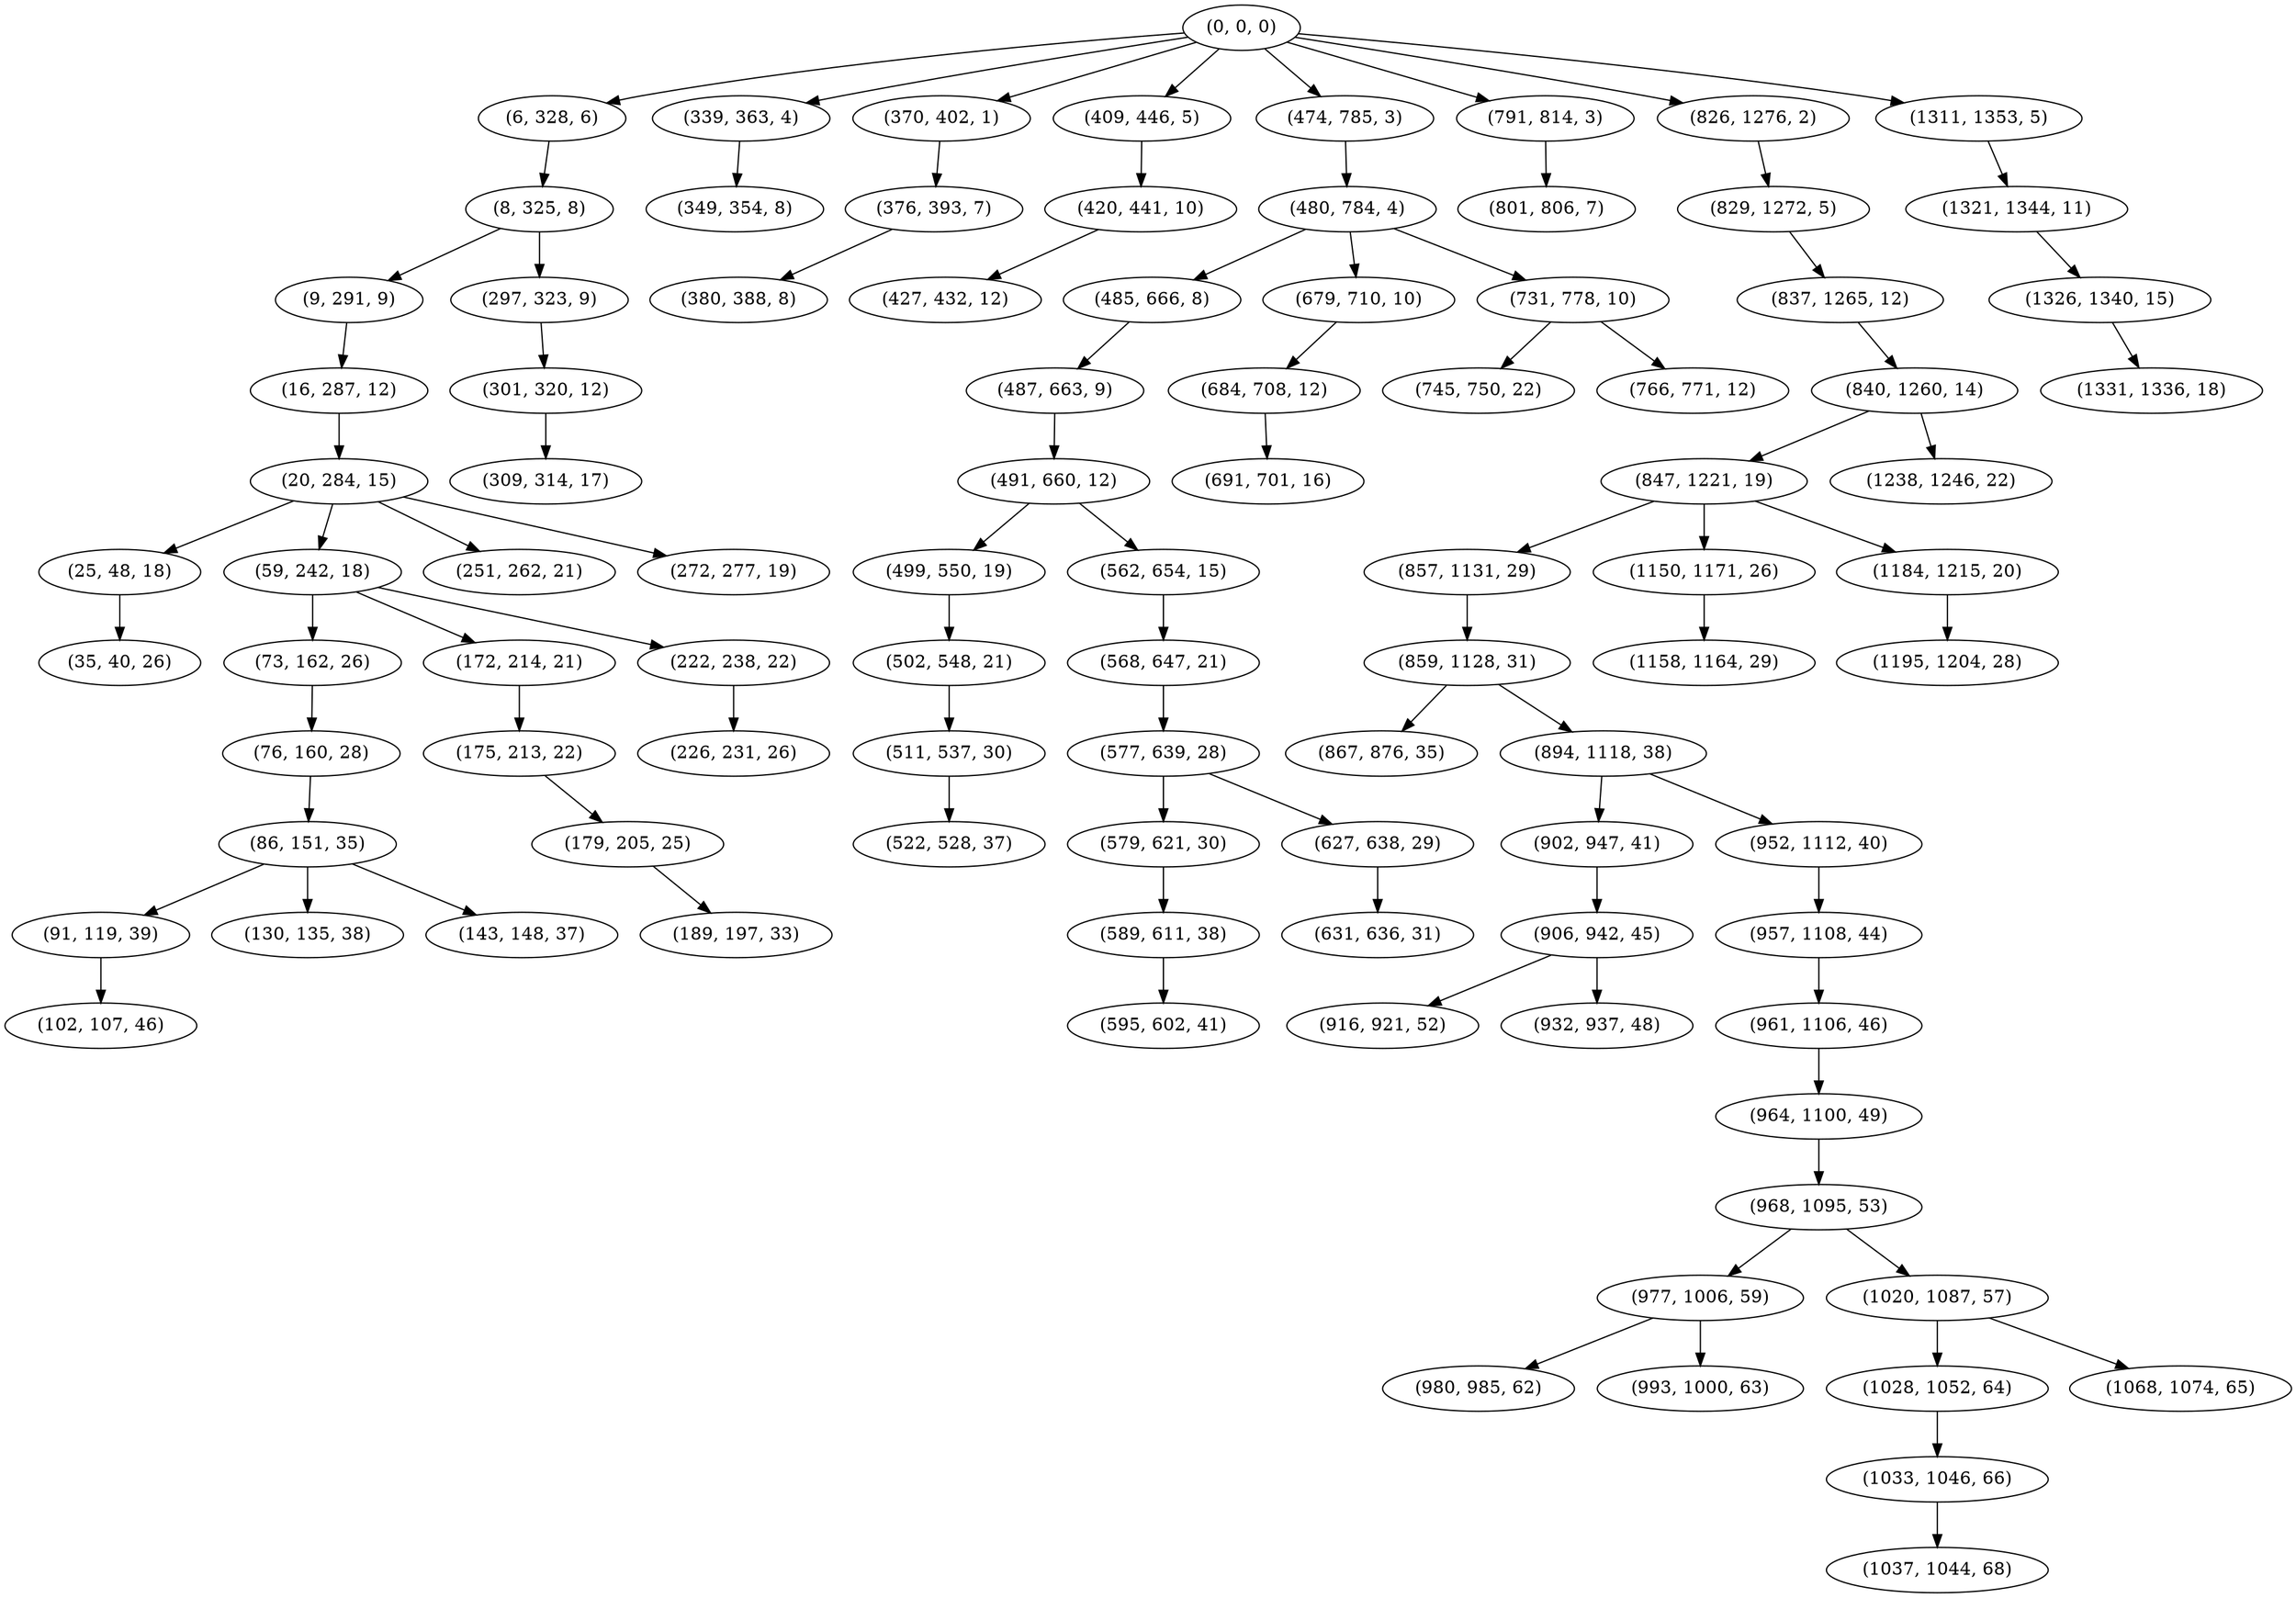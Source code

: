digraph tree {
    "(0, 0, 0)";
    "(6, 328, 6)";
    "(8, 325, 8)";
    "(9, 291, 9)";
    "(16, 287, 12)";
    "(20, 284, 15)";
    "(25, 48, 18)";
    "(35, 40, 26)";
    "(59, 242, 18)";
    "(73, 162, 26)";
    "(76, 160, 28)";
    "(86, 151, 35)";
    "(91, 119, 39)";
    "(102, 107, 46)";
    "(130, 135, 38)";
    "(143, 148, 37)";
    "(172, 214, 21)";
    "(175, 213, 22)";
    "(179, 205, 25)";
    "(189, 197, 33)";
    "(222, 238, 22)";
    "(226, 231, 26)";
    "(251, 262, 21)";
    "(272, 277, 19)";
    "(297, 323, 9)";
    "(301, 320, 12)";
    "(309, 314, 17)";
    "(339, 363, 4)";
    "(349, 354, 8)";
    "(370, 402, 1)";
    "(376, 393, 7)";
    "(380, 388, 8)";
    "(409, 446, 5)";
    "(420, 441, 10)";
    "(427, 432, 12)";
    "(474, 785, 3)";
    "(480, 784, 4)";
    "(485, 666, 8)";
    "(487, 663, 9)";
    "(491, 660, 12)";
    "(499, 550, 19)";
    "(502, 548, 21)";
    "(511, 537, 30)";
    "(522, 528, 37)";
    "(562, 654, 15)";
    "(568, 647, 21)";
    "(577, 639, 28)";
    "(579, 621, 30)";
    "(589, 611, 38)";
    "(595, 602, 41)";
    "(627, 638, 29)";
    "(631, 636, 31)";
    "(679, 710, 10)";
    "(684, 708, 12)";
    "(691, 701, 16)";
    "(731, 778, 10)";
    "(745, 750, 22)";
    "(766, 771, 12)";
    "(791, 814, 3)";
    "(801, 806, 7)";
    "(826, 1276, 2)";
    "(829, 1272, 5)";
    "(837, 1265, 12)";
    "(840, 1260, 14)";
    "(847, 1221, 19)";
    "(857, 1131, 29)";
    "(859, 1128, 31)";
    "(867, 876, 35)";
    "(894, 1118, 38)";
    "(902, 947, 41)";
    "(906, 942, 45)";
    "(916, 921, 52)";
    "(932, 937, 48)";
    "(952, 1112, 40)";
    "(957, 1108, 44)";
    "(961, 1106, 46)";
    "(964, 1100, 49)";
    "(968, 1095, 53)";
    "(977, 1006, 59)";
    "(980, 985, 62)";
    "(993, 1000, 63)";
    "(1020, 1087, 57)";
    "(1028, 1052, 64)";
    "(1033, 1046, 66)";
    "(1037, 1044, 68)";
    "(1068, 1074, 65)";
    "(1150, 1171, 26)";
    "(1158, 1164, 29)";
    "(1184, 1215, 20)";
    "(1195, 1204, 28)";
    "(1238, 1246, 22)";
    "(1311, 1353, 5)";
    "(1321, 1344, 11)";
    "(1326, 1340, 15)";
    "(1331, 1336, 18)";
    "(0, 0, 0)" -> "(6, 328, 6)";
    "(0, 0, 0)" -> "(339, 363, 4)";
    "(0, 0, 0)" -> "(370, 402, 1)";
    "(0, 0, 0)" -> "(409, 446, 5)";
    "(0, 0, 0)" -> "(474, 785, 3)";
    "(0, 0, 0)" -> "(791, 814, 3)";
    "(0, 0, 0)" -> "(826, 1276, 2)";
    "(0, 0, 0)" -> "(1311, 1353, 5)";
    "(6, 328, 6)" -> "(8, 325, 8)";
    "(8, 325, 8)" -> "(9, 291, 9)";
    "(8, 325, 8)" -> "(297, 323, 9)";
    "(9, 291, 9)" -> "(16, 287, 12)";
    "(16, 287, 12)" -> "(20, 284, 15)";
    "(20, 284, 15)" -> "(25, 48, 18)";
    "(20, 284, 15)" -> "(59, 242, 18)";
    "(20, 284, 15)" -> "(251, 262, 21)";
    "(20, 284, 15)" -> "(272, 277, 19)";
    "(25, 48, 18)" -> "(35, 40, 26)";
    "(59, 242, 18)" -> "(73, 162, 26)";
    "(59, 242, 18)" -> "(172, 214, 21)";
    "(59, 242, 18)" -> "(222, 238, 22)";
    "(73, 162, 26)" -> "(76, 160, 28)";
    "(76, 160, 28)" -> "(86, 151, 35)";
    "(86, 151, 35)" -> "(91, 119, 39)";
    "(86, 151, 35)" -> "(130, 135, 38)";
    "(86, 151, 35)" -> "(143, 148, 37)";
    "(91, 119, 39)" -> "(102, 107, 46)";
    "(172, 214, 21)" -> "(175, 213, 22)";
    "(175, 213, 22)" -> "(179, 205, 25)";
    "(179, 205, 25)" -> "(189, 197, 33)";
    "(222, 238, 22)" -> "(226, 231, 26)";
    "(297, 323, 9)" -> "(301, 320, 12)";
    "(301, 320, 12)" -> "(309, 314, 17)";
    "(339, 363, 4)" -> "(349, 354, 8)";
    "(370, 402, 1)" -> "(376, 393, 7)";
    "(376, 393, 7)" -> "(380, 388, 8)";
    "(409, 446, 5)" -> "(420, 441, 10)";
    "(420, 441, 10)" -> "(427, 432, 12)";
    "(474, 785, 3)" -> "(480, 784, 4)";
    "(480, 784, 4)" -> "(485, 666, 8)";
    "(480, 784, 4)" -> "(679, 710, 10)";
    "(480, 784, 4)" -> "(731, 778, 10)";
    "(485, 666, 8)" -> "(487, 663, 9)";
    "(487, 663, 9)" -> "(491, 660, 12)";
    "(491, 660, 12)" -> "(499, 550, 19)";
    "(491, 660, 12)" -> "(562, 654, 15)";
    "(499, 550, 19)" -> "(502, 548, 21)";
    "(502, 548, 21)" -> "(511, 537, 30)";
    "(511, 537, 30)" -> "(522, 528, 37)";
    "(562, 654, 15)" -> "(568, 647, 21)";
    "(568, 647, 21)" -> "(577, 639, 28)";
    "(577, 639, 28)" -> "(579, 621, 30)";
    "(577, 639, 28)" -> "(627, 638, 29)";
    "(579, 621, 30)" -> "(589, 611, 38)";
    "(589, 611, 38)" -> "(595, 602, 41)";
    "(627, 638, 29)" -> "(631, 636, 31)";
    "(679, 710, 10)" -> "(684, 708, 12)";
    "(684, 708, 12)" -> "(691, 701, 16)";
    "(731, 778, 10)" -> "(745, 750, 22)";
    "(731, 778, 10)" -> "(766, 771, 12)";
    "(791, 814, 3)" -> "(801, 806, 7)";
    "(826, 1276, 2)" -> "(829, 1272, 5)";
    "(829, 1272, 5)" -> "(837, 1265, 12)";
    "(837, 1265, 12)" -> "(840, 1260, 14)";
    "(840, 1260, 14)" -> "(847, 1221, 19)";
    "(840, 1260, 14)" -> "(1238, 1246, 22)";
    "(847, 1221, 19)" -> "(857, 1131, 29)";
    "(847, 1221, 19)" -> "(1150, 1171, 26)";
    "(847, 1221, 19)" -> "(1184, 1215, 20)";
    "(857, 1131, 29)" -> "(859, 1128, 31)";
    "(859, 1128, 31)" -> "(867, 876, 35)";
    "(859, 1128, 31)" -> "(894, 1118, 38)";
    "(894, 1118, 38)" -> "(902, 947, 41)";
    "(894, 1118, 38)" -> "(952, 1112, 40)";
    "(902, 947, 41)" -> "(906, 942, 45)";
    "(906, 942, 45)" -> "(916, 921, 52)";
    "(906, 942, 45)" -> "(932, 937, 48)";
    "(952, 1112, 40)" -> "(957, 1108, 44)";
    "(957, 1108, 44)" -> "(961, 1106, 46)";
    "(961, 1106, 46)" -> "(964, 1100, 49)";
    "(964, 1100, 49)" -> "(968, 1095, 53)";
    "(968, 1095, 53)" -> "(977, 1006, 59)";
    "(968, 1095, 53)" -> "(1020, 1087, 57)";
    "(977, 1006, 59)" -> "(980, 985, 62)";
    "(977, 1006, 59)" -> "(993, 1000, 63)";
    "(1020, 1087, 57)" -> "(1028, 1052, 64)";
    "(1020, 1087, 57)" -> "(1068, 1074, 65)";
    "(1028, 1052, 64)" -> "(1033, 1046, 66)";
    "(1033, 1046, 66)" -> "(1037, 1044, 68)";
    "(1150, 1171, 26)" -> "(1158, 1164, 29)";
    "(1184, 1215, 20)" -> "(1195, 1204, 28)";
    "(1311, 1353, 5)" -> "(1321, 1344, 11)";
    "(1321, 1344, 11)" -> "(1326, 1340, 15)";
    "(1326, 1340, 15)" -> "(1331, 1336, 18)";
}
